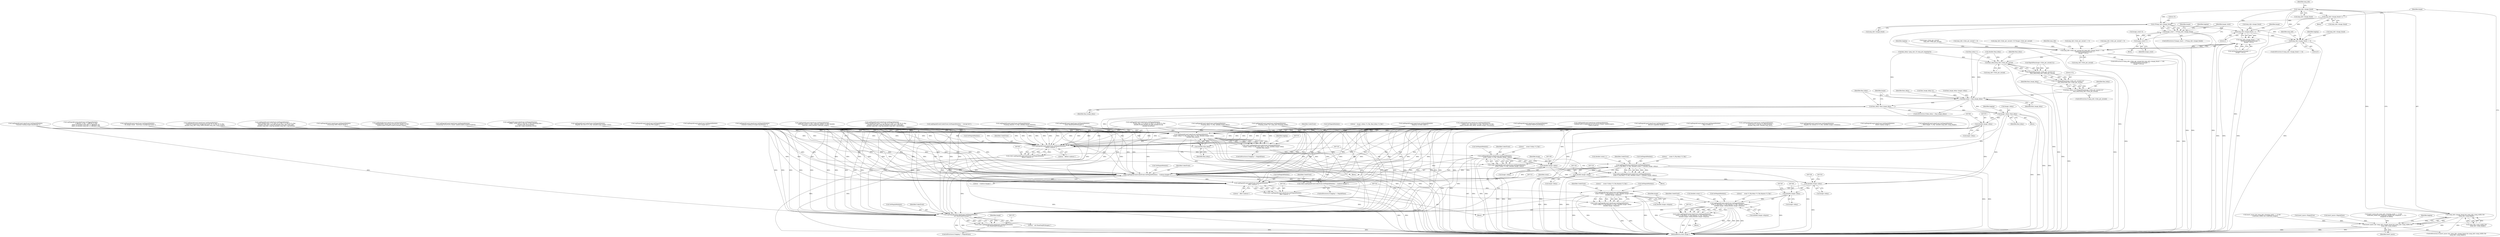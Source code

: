digraph "0_ImageMagick_22e0310345499ffe906c604428f2a3a668942b05@pointer" {
"1006704" [label="(Call,!mng_info->image_found)"];
"1006703" [label="(Call,!mng_info->image_found && (mng_info->mng_width) &&\n       (mng_info->mng_height))"];
"1006701" [label="(Call,insert_layers && !mng_info->image_found && (mng_info->mng_width) &&\n       (mng_info->mng_height))"];
"1006828" [label="(Call,mng_info->image_found++)"];
"1006859" [label="(Call,10*mng_info->image_found)"];
"1006857" [label="(Call,image_count > 10*mng_info->image_found)"];
"1006854" [label="(Call,image_count++)"];
"1006934" [label="(Call,mng_info->image_found > 1)"];
"1006933" [label="(Call,mng_info->image_found > 1 &&\n             GetNextImageInList(image) ==\n     (Image *) NULL)"];
"1006929" [label="(Call,mng_info->ticks_per_second && mng_info->image_found > 1 &&\n             GetNextImageInList(image) ==\n     (Image *) NULL)"];
"1007018" [label="(Call,final_delay/mng_info->ticks_per_second)"];
"1007012" [label="(Call,MagickMax(image->ticks_per_second,1L)*\n            final_delay/mng_info->ticks_per_second)"];
"1007010" [label="(Call,1UL*MagickMax(image->ticks_per_second,1L)*\n            final_delay/mng_info->ticks_per_second)"];
"1007008" [label="(Call,final_delay=1UL*MagickMax(image->ticks_per_second,1L)*\n            final_delay/mng_info->ticks_per_second)"];
"1007054" [label="(Call,final_delay < final_image_delay)"];
"1007057" [label="(Call,final_delay=final_image_delay)"];
"1007060" [label="(Call,image->delay=final_delay)"];
"1007075" [label="(Call,(double) image->delay)"];
"1007071" [label="(Call,LogMagickEvent(CoderEvent,GetMagickModule(),\n        \"  image->delay=%.20g, final_delay=%.20g\",(double) image->delay,\n        (double) final_delay))"];
"1007069" [label="(Call,(void) LogMagickEvent(CoderEvent,GetMagickModule(),\n        \"  image->delay=%.20g, final_delay=%.20g\",(double) image->delay,\n        (double) final_delay))"];
"1007098" [label="(Call,LogMagickEvent(CoderEvent,GetMagickModule(),\n        \"  Before coalesce:\"))"];
"1007096" [label="(Call,(void) LogMagickEvent(CoderEvent,GetMagickModule(),\n        \"  Before coalesce:\"))"];
"1007104" [label="(Call,LogMagickEvent(CoderEvent,GetMagickModule(),\n        \"    scene 0 delay=%.20g\",(double) image->delay))"];
"1007102" [label="(Call,(void) LogMagickEvent(CoderEvent,GetMagickModule(),\n        \"    scene 0 delay=%.20g\",(double) image->delay))"];
"1007127" [label="(Call,LogMagickEvent(CoderEvent,GetMagickModule(),\n          \"    scene %.20g delay=%.20g\",(double) scene++,(double) image->delay))"];
"1007125" [label="(Call,(void) LogMagickEvent(CoderEvent,GetMagickModule(),\n          \"    scene %.20g delay=%.20g\",(double) scene++,(double) image->delay))"];
"1007156" [label="(Call,LogMagickEvent(CoderEvent,GetMagickModule(),\"  Coalesce Images\"))"];
"1007154" [label="(Call,(void) LogMagickEvent(CoderEvent,GetMagickModule(),\"  Coalesce Images\"))"];
"1007319" [label="(Call,LogMagickEvent(CoderEvent,GetMagickModule(),\n        \"  After coalesce:\"))"];
"1007317" [label="(Call,(void) LogMagickEvent(CoderEvent,GetMagickModule(),\n        \"  After coalesce:\"))"];
"1007325" [label="(Call,LogMagickEvent(CoderEvent,GetMagickModule(),\n        \"    scene 0 delay=%.20g dispose=%.20g\",(double) image->delay,\n        (double) image->dispose))"];
"1007323" [label="(Call,(void) LogMagickEvent(CoderEvent,GetMagickModule(),\n        \"    scene 0 delay=%.20g dispose=%.20g\",(double) image->delay,\n        (double) image->dispose))"];
"1007353" [label="(Call,LogMagickEvent(CoderEvent,GetMagickModule(),\n          \"    scene %.20g delay=%.20g dispose=%.20g\",(double) scene++,\n          (double) image->delay,(double) image->dispose))"];
"1007351" [label="(Call,(void) LogMagickEvent(CoderEvent,GetMagickModule(),\n          \"    scene %.20g delay=%.20g dispose=%.20g\",(double) scene++,\n          (double) image->delay,(double) image->dispose))"];
"1007377" [label="(Call,LogMagickEvent(CoderEvent,GetMagickModule(),\n      \"  exit ReadOneJNGImage();\"))"];
"1007375" [label="(Call,(void) LogMagickEvent(CoderEvent,GetMagickModule(),\n      \"  exit ReadOneJNGImage();\"))"];
"1007108" [label="(Call,(double) image->delay)"];
"1007135" [label="(Call,(double) image->delay)"];
"1007329" [label="(Call,(double) image->delay)"];
"1007361" [label="(Call,(double) image->delay)"];
"1007080" [label="(Call,(double) final_delay)"];
"1006971" [label="(Call,mng_info->image_found == 0)"];
"1007006" [label="(Identifier,mng_info)"];
"1007009" [label="(Identifier,final_delay)"];
"1007129" [label="(Call,GetMagickModule())"];
"1006935" [label="(Call,mng_info->image_found)"];
"1006854" [label="(Call,image_count++)"];
"1007159" [label="(Literal,\"  Coalesce Images\")"];
"1006893" [label="(Identifier,image)"];
"1007135" [label="(Call,(double) image->delay)"];
"1002169" [label="(Call,mng_info->ticks_per_second != 0)"];
"1007101" [label="(Literal,\"  Before coalesce:\")"];
"1007375" [label="(Call,(void) LogMagickEvent(CoderEvent,GetMagickModule(),\n      \"  exit ReadOneJNGImage();\"))"];
"1006718" [label="(Identifier,logging)"];
"1007010" [label="(Call,1UL*MagickMax(image->ticks_per_second,1L)*\n            final_delay/mng_info->ticks_per_second)"];
"1007110" [label="(Call,image->delay)"];
"1000190" [label="(Call,image_count=0)"];
"1007080" [label="(Call,(double) final_delay)"];
"1006855" [label="(Identifier,image_count)"];
"1002397" [label="(Call,insert_layers && (mng_info->framing_mode == 4) &&\n                (subframe_width) && (subframe_height))"];
"1004100" [label="(Call,LogMagickEvent(CoderEvent,GetMagickModule(),\n                \"  Skipping invisible object\"))"];
"1007059" [label="(Identifier,final_image_delay)"];
"1000864" [label="(Call,insert_layers=MagickTrue)"];
"1000372" [label="(Call,mng_info->ticks_per_second=1UL*image->ticks_per_second)"];
"1006971" [label="(Call,mng_info->image_found == 0)"];
"1006867" [label="(Identifier,logging)"];
"1003019" [label="(Call,LogMagickEvent(CoderEvent,GetMagickModule(),\n                    \"  LOOP level %.20g has %.20g iterations \",\n                    (double) loop_level, (double) loop_iters))"];
"1000269" [label="(Call,LogMagickEvent(CoderEvent,GetMagickModule(),\n    \"  Enter ReadOneMNGImage()\"))"];
"1007074" [label="(Literal,\"  image->delay=%.20g, final_delay=%.20g\")"];
"1007334" [label="(Call,(double) image->dispose)"];
"1006715" [label="(Block,)"];
"1006929" [label="(Call,mng_info->ticks_per_second && mng_info->image_found > 1 &&\n             GetNextImageInList(image) ==\n     (Image *) NULL)"];
"1007331" [label="(Call,image->delay)"];
"1007058" [label="(Identifier,final_delay)"];
"1007082" [label="(Identifier,final_delay)"];
"1007321" [label="(Call,GetMagickModule())"];
"1000357" [label="(Call,insert_layers=MagickFalse)"];
"1007323" [label="(Call,(void) LogMagickEvent(CoderEvent,GetMagickModule(),\n        \"    scene 0 delay=%.20g dispose=%.20g\",(double) image->delay,\n        (double) image->dispose))"];
"1007072" [label="(Identifier,CoderEvent)"];
"1007100" [label="(Call,GetMagickModule())"];
"1007067" [label="(Identifier,logging)"];
"1006979" [label="(Identifier,logging)"];
"1007319" [label="(Call,LogMagickEvent(CoderEvent,GetMagickModule(),\n        \"  After coalesce:\"))"];
"1007355" [label="(Call,GetMagickModule())"];
"1007019" [label="(Identifier,final_delay)"];
"1007116" [label="(Identifier,image)"];
"1006941" [label="(Identifier,image)"];
"1004327" [label="(Call,LogMagickEvent(CoderEvent,GetMagickModule(),\n                    \"  Inserted transparent background layer, W=%.20g, H=%.20g\",\n                    (double) mng_info->mng_width,(double) mng_info->mng_height))"];
"1007158" [label="(Call,GetMagickModule())"];
"1002085" [label="(Call,LogMagickEvent(CoderEvent,GetMagickModule(),\n                \"    Framing_mode=%d\",mng_info->framing_mode))"];
"1006829" [label="(Call,mng_info->image_found)"];
"1007150" [label="(ControlStructure,if (logging != MagickFalse))"];
"1000676" [label="(Call,LogMagickEvent(CoderEvent,GetMagickModule(),\n                \"  Skip to IEND.\"))"];
"1000181" [label="(Block,)"];
"1007379" [label="(Call,GetMagickModule())"];
"1007377" [label="(Call,LogMagickEvent(CoderEvent,GetMagickModule(),\n      \"  exit ReadOneJNGImage();\"))"];
"1007327" [label="(Call,GetMagickModule())"];
"1007325" [label="(Call,LogMagickEvent(CoderEvent,GetMagickModule(),\n        \"    scene 0 delay=%.20g dispose=%.20g\",(double) image->delay,\n        (double) image->dispose))"];
"1007008" [label="(Call,final_delay=1UL*MagickMax(image->ticks_per_second,1L)*\n            final_delay/mng_info->ticks_per_second)"];
"1007351" [label="(Call,(void) LogMagickEvent(CoderEvent,GetMagickModule(),\n          \"    scene %.20g delay=%.20g dispose=%.20g\",(double) scene++,\n          (double) image->delay,(double) image->dispose))"];
"1007098" [label="(Call,LogMagickEvent(CoderEvent,GetMagickModule(),\n        \"  Before coalesce:\"))"];
"1007053" [label="(ControlStructure,if (final_delay < final_image_delay))"];
"1007157" [label="(Identifier,CoderEvent)"];
"1007363" [label="(Call,image->delay)"];
"1006973" [label="(Identifier,mng_info)"];
"1004057" [label="(Call,LogMagickEvent(CoderEvent,GetMagickModule(),\n            \"  Processing %c%c%c%c chunk\",type[0],type[1],type[2],type[3]))"];
"1007085" [label="(Identifier,logging)"];
"1007137" [label="(Call,image->delay)"];
"1007342" [label="(Identifier,image)"];
"1007326" [label="(Identifier,CoderEvent)"];
"1006702" [label="(Identifier,insert_layers)"];
"1007077" [label="(Call,image->delay)"];
"1007073" [label="(Call,GetMagickModule())"];
"1002386" [label="(Call,LogMagickEvent(CoderEvent,GetMagickModule(),\n                \"   subframe_width=%.20g, subframe_height=%.20g\",(double)\n                subframe_width,(double) subframe_height))"];
"1007013" [label="(Call,MagickMax(image->ticks_per_second,1L))"];
"1000796" [label="(Call,mng_info->ticks_per_second == 0)"];
"1005756" [label="(Call,LogMagickEvent(CoderEvent,GetMagickModule(),\n                    \"    Magnify the columns to %.20g\",(double) image->columns))"];
"1002260" [label="(Call,LogMagickEvent(CoderEvent,GetMagickModule(),\n                            \"    Framing_timeout=%.20g\",(double) frame_timeout))"];
"1006700" [label="(ControlStructure,if (insert_layers && !mng_info->image_found && (mng_info->mng_width) &&\n       (mng_info->mng_height)))"];
"1007012" [label="(Call,MagickMax(image->ticks_per_second,1L)*\n            final_delay/mng_info->ticks_per_second)"];
"1007106" [label="(Call,GetMagickModule())"];
"1007378" [label="(Identifier,CoderEvent)"];
"1007356" [label="(Literal,\"    scene %.20g delay=%.20g dispose=%.20g\")"];
"1000775" [label="(Call,LogMagickEvent(CoderEvent,GetMagickModule(),\n                  \"  MNG height: %.20g\",(double) mng_info->mng_height))"];
"1007099" [label="(Identifier,CoderEvent)"];
"1006704" [label="(Call,!mng_info->image_found)"];
"1007020" [label="(Call,mng_info->ticks_per_second)"];
"1007320" [label="(Identifier,CoderEvent)"];
"1007018" [label="(Call,final_delay/mng_info->ticks_per_second)"];
"1007105" [label="(Identifier,CoderEvent)"];
"1007156" [label="(Call,LogMagickEvent(CoderEvent,GetMagickModule(),\"  Coalesce Images\"))"];
"1002305" [label="(Call,LogMagickEvent(CoderEvent,GetMagickModule(),\n                            \"    Frame_clip: L=%.20g R=%.20g T=%.20g B=%.20g\",\n                            (double) fb.left,(double) fb.right,(double) fb.top,\n                            (double) fb.bottom))"];
"1006856" [label="(ControlStructure,if (image_count > 10*mng_info->image_found))"];
"1006705" [label="(Call,mng_info->image_found)"];
"1004485" [label="(Call,LogMagickEvent(CoderEvent,GetMagickModule(),\n                \"  Insert background layer, L=%.20g, R=%.20g T=%.20g, B=%.20g\",\n                (double) mng_info->clip.left,(double) mng_info->clip.right,\n                (double) mng_info->clip.top,(double) mng_info->clip.bottom))"];
"1004342" [label="(Call,insert_layers && (mng_info->framing_mode == 3) &&\n                (subframe_width) && (subframe_height) && (simplicity == 0 ||\n                (simplicity & 0x08)))"];
"1001082" [label="(Call,(double) final_delay)"];
"1007061" [label="(Call,image->delay)"];
"1006675" [label="(Call,LogMagickEvent(CoderEvent,GetMagickModule(),\n          \"  Finished reading image datastream.\"))"];
"1006938" [label="(Literal,1)"];
"1001307" [label="(Call,LogMagickEvent(CoderEvent,GetMagickModule(),\n                          \"  x_off[%d]: %.20g,  y_off[%d]: %.20g\",\n                          object_id,(double) mng_info->x_off[object_id],\n                          object_id,(double) mng_info->y_off[object_id]))"];
"1007075" [label="(Call,(double) image->delay)"];
"1006861" [label="(Call,mng_info->image_found)"];
"1006970" [label="(ControlStructure,if (mng_info->image_found == 0))"];
"1007029" [label="(Call,final_image_delay=0)"];
"1007056" [label="(Identifier,final_image_delay)"];
"1006224" [label="(Call,LogMagickEvent(CoderEvent,GetMagickModule(),\n                    \"  Finished MAGN processing\"))"];
"1007161" [label="(Identifier,scene)"];
"1007366" [label="(Call,(double) image->dispose)"];
"1006722" [label="(Call,LogMagickEvent(CoderEvent,GetMagickModule(),\n          \"  No images found.  Inserting a background layer.\"))"];
"1007065" [label="(ControlStructure,if (logging != MagickFalse))"];
"1007127" [label="(Call,LogMagickEvent(CoderEvent,GetMagickModule(),\n          \"    scene %.20g delay=%.20g\",(double) scene++,(double) image->delay))"];
"1002199" [label="(Call,LogMagickEvent(CoderEvent,GetMagickModule(),\n                            \"    Framing_delay=%.20g\",(double) frame_delay))"];
"1006853" [label="(Block,)"];
"1007308" [label="(Block,)"];
"1007383" [label="(MethodReturn,static Image *)"];
"1006972" [label="(Call,mng_info->image_found)"];
"1007054" [label="(Call,final_delay < final_image_delay)"];
"1007064" [label="(Identifier,final_delay)"];
"1002230" [label="(Call,mng_info->ticks_per_second != 0)"];
"1007354" [label="(Identifier,CoderEvent)"];
"1001037" [label="(Call,final_delay=(png_uint_32) mng_get_long(&p[2]))"];
"1007108" [label="(Call,(double) image->delay)"];
"1006952" [label="(Call,LogMagickEvent(CoderEvent,GetMagickModule(),\n            \"  First image null\"))"];
"1007069" [label="(Call,(void) LogMagickEvent(CoderEvent,GetMagickModule(),\n        \"  image->delay=%.20g, final_delay=%.20g\",(double) image->delay,\n        (double) final_delay))"];
"1005025" [label="(Call,LogMagickEvent(CoderEvent,GetMagickModule(),\n                    \"    Allocate magnified image\"))"];
"1006910" [label="(Call,LogMagickEvent(CoderEvent,GetMagickModule(),\"  Corrupt list\"))"];
"1007361" [label="(Call,(double) image->delay)"];
"1004659" [label="(Call,LogMagickEvent(CoderEvent,GetMagickModule(),\n            \"  Seeking back to beginning of %c%c%c%c chunk\",type[0],type[1],\n            type[2],type[3]))"];
"1007104" [label="(Call,LogMagickEvent(CoderEvent,GetMagickModule(),\n        \"    scene 0 delay=%.20g\",(double) image->delay))"];
"1006710" [label="(Identifier,mng_info)"];
"1006857" [label="(Call,image_count > 10*mng_info->image_found)"];
"1002532" [label="(Call,LogMagickEvent(CoderEvent,GetMagickModule(),\n                    \"  Insert backgd layer, L=%.20g, R=%.20g T=%.20g, B=%.20g\",\n                    (double) mng_info->clip.left,(double) mng_info->clip.right,\n                    (double) mng_info->clip.top,(double) mng_info->clip.bottom))"];
"1001077" [label="(Call,LogMagickEvent(CoderEvent,GetMagickModule(),\n                  \"    repeat=%d,  final_delay=%.20g,  iterations=%.20g\",\n                  repeat,(double) final_delay, (double) image->iterations))"];
"1000457" [label="(Call,LogMagickEvent(CoderEvent,GetMagickModule(),\n           \"  Reading MNG chunk type %c%c%c%c, length: %.20g\",\n           type[0],type[1],type[2],type[3],(double) length))"];
"1006859" [label="(Call,10*mng_info->image_found)"];
"1007062" [label="(Identifier,image)"];
"1006948" [label="(Identifier,logging)"];
"1007154" [label="(Call,(void) LogMagickEvent(CoderEvent,GetMagickModule(),\"  Coalesce Images\"))"];
"1003135" [label="(Call,LogMagickEvent(CoderEvent,GetMagickModule(),\n                          \"  ENDL: LOOP level %.20g has %.20g remaining iters \",\n                            (double) loop_level,(double)\n                            mng_info->loop_count[loop_level]))"];
"1006933" [label="(Call,mng_info->image_found > 1 &&\n             GetNextImageInList(image) ==\n     (Image *) NULL)"];
"1007102" [label="(Call,(void) LogMagickEvent(CoderEvent,GetMagickModule(),\n        \"    scene 0 delay=%.20g\",(double) image->delay))"];
"1006828" [label="(Call,mng_info->image_found++)"];
"1007329" [label="(Call,(double) image->delay)"];
"1007044" [label="(Call,final_image_delay=image->delay)"];
"1005202" [label="(Call,LogMagickEvent(CoderEvent,GetMagickModule(),\n                    \"    Magnify the rows to %.20g\",(double) large_image->rows))"];
"1007328" [label="(Literal,\"    scene 0 delay=%.20g dispose=%.20g\")"];
"1007371" [label="(ControlStructure,if (logging != MagickFalse))"];
"1007382" [label="(Identifier,image)"];
"1006860" [label="(Literal,10)"];
"1006703" [label="(Call,!mng_info->image_found && (mng_info->mng_width) &&\n       (mng_info->mng_height))"];
"1006701" [label="(Call,insert_layers && !mng_info->image_found && (mng_info->mng_width) &&\n       (mng_info->mng_height))"];
"1007030" [label="(Identifier,final_image_delay)"];
"1007317" [label="(Call,(void) LogMagickEvent(CoderEvent,GetMagickModule(),\n        \"  After coalesce:\"))"];
"1007057" [label="(Call,final_delay=final_image_delay)"];
"1006928" [label="(ControlStructure,if (mng_info->ticks_per_second && mng_info->image_found > 1 &&\n             GetNextImageInList(image) ==\n     (Image *) NULL))"];
"1006858" [label="(Identifier,image_count)"];
"1007087" [label="(Block,)"];
"1007060" [label="(Call,image->delay=final_delay)"];
"1006382" [label="(Call,LogMagickEvent(CoderEvent,GetMagickModule(),\n                \"  Crop the PNG image\"))"];
"1007107" [label="(Literal,\"    scene 0 delay=%.20g\")"];
"1007011" [label="(Literal,1UL)"];
"1006939" [label="(Call,GetNextImageInList(image) ==\n     (Image *) NULL)"];
"1007357" [label="(Call,(double) scene++)"];
"1006934" [label="(Call,mng_info->image_found > 1)"];
"1000369" [label="(Call,final_delay=1)"];
"1007380" [label="(Literal,\"  exit ReadOneJNGImage();\")"];
"1007055" [label="(Identifier,final_delay)"];
"1006834" [label="(Identifier,image)"];
"1006696" [label="(Call,LogMagickEvent(CoderEvent,GetMagickModule(),\n      \"  Finished reading all image datastreams.\"))"];
"1007096" [label="(Call,(void) LogMagickEvent(CoderEvent,GetMagickModule(),\n        \"  Before coalesce:\"))"];
"1005735" [label="(Call,LogMagickEvent(CoderEvent,GetMagickModule(),\n                    \"    Delete original image\"))"];
"1007120" [label="(Block,)"];
"1007130" [label="(Literal,\"    scene %.20g delay=%.20g\")"];
"1007353" [label="(Call,LogMagickEvent(CoderEvent,GetMagickModule(),\n          \"    scene %.20g delay=%.20g dispose=%.20g\",(double) scene++,\n          (double) image->delay,(double) image->dispose))"];
"1006708" [label="(Call,(mng_info->mng_width) &&\n       (mng_info->mng_height))"];
"1006930" [label="(Call,mng_info->ticks_per_second)"];
"1007322" [label="(Literal,\"  After coalesce:\")"];
"1007125" [label="(Call,(void) LogMagickEvent(CoderEvent,GetMagickModule(),\n          \"    scene %.20g delay=%.20g\",(double) scene++,(double) image->delay))"];
"1006975" [label="(Literal,0)"];
"1007131" [label="(Call,(double) scene++)"];
"1004795" [label="(Call,LogMagickEvent(CoderEvent,GetMagickModule(),\n                \"  Processing MNG MAGN chunk\"))"];
"1007128" [label="(Identifier,CoderEvent)"];
"1007004" [label="(ControlStructure,if (mng_info->ticks_per_second))"];
"1000809" [label="(Call,image->ticks_per_second/\n                mng_info->ticks_per_second)"];
"1007071" [label="(Call,LogMagickEvent(CoderEvent,GetMagickModule(),\n        \"  image->delay=%.20g, final_delay=%.20g\",(double) image->delay,\n        (double) final_delay))"];
"1007346" [label="(Block,)"];
"1006704" -> "1006703"  [label="AST: "];
"1006704" -> "1006705"  [label="CFG: "];
"1006705" -> "1006704"  [label="AST: "];
"1006710" -> "1006704"  [label="CFG: "];
"1006703" -> "1006704"  [label="CFG: "];
"1006704" -> "1007383"  [label="DDG: "];
"1006704" -> "1006703"  [label="DDG: "];
"1006704" -> "1006828"  [label="DDG: "];
"1006704" -> "1006859"  [label="DDG: "];
"1006704" -> "1006934"  [label="DDG: "];
"1006704" -> "1006971"  [label="DDG: "];
"1006703" -> "1006701"  [label="AST: "];
"1006703" -> "1006708"  [label="CFG: "];
"1006708" -> "1006703"  [label="AST: "];
"1006701" -> "1006703"  [label="CFG: "];
"1006703" -> "1007383"  [label="DDG: "];
"1006703" -> "1007383"  [label="DDG: "];
"1006703" -> "1006701"  [label="DDG: "];
"1006703" -> "1006701"  [label="DDG: "];
"1006708" -> "1006703"  [label="DDG: "];
"1006708" -> "1006703"  [label="DDG: "];
"1006701" -> "1006700"  [label="AST: "];
"1006701" -> "1006702"  [label="CFG: "];
"1006702" -> "1006701"  [label="AST: "];
"1006718" -> "1006701"  [label="CFG: "];
"1006834" -> "1006701"  [label="CFG: "];
"1006701" -> "1007383"  [label="DDG: "];
"1006701" -> "1007383"  [label="DDG: "];
"1006701" -> "1007383"  [label="DDG: "];
"1000864" -> "1006701"  [label="DDG: "];
"1000357" -> "1006701"  [label="DDG: "];
"1002397" -> "1006701"  [label="DDG: "];
"1004342" -> "1006701"  [label="DDG: "];
"1006828" -> "1006715"  [label="AST: "];
"1006828" -> "1006829"  [label="CFG: "];
"1006829" -> "1006828"  [label="AST: "];
"1006834" -> "1006828"  [label="CFG: "];
"1006828" -> "1006859"  [label="DDG: "];
"1006828" -> "1006934"  [label="DDG: "];
"1006828" -> "1006971"  [label="DDG: "];
"1006859" -> "1006857"  [label="AST: "];
"1006859" -> "1006861"  [label="CFG: "];
"1006860" -> "1006859"  [label="AST: "];
"1006861" -> "1006859"  [label="AST: "];
"1006857" -> "1006859"  [label="CFG: "];
"1006859" -> "1007383"  [label="DDG: "];
"1006859" -> "1006857"  [label="DDG: "];
"1006859" -> "1006857"  [label="DDG: "];
"1006859" -> "1006934"  [label="DDG: "];
"1006859" -> "1006971"  [label="DDG: "];
"1006857" -> "1006856"  [label="AST: "];
"1006858" -> "1006857"  [label="AST: "];
"1006867" -> "1006857"  [label="CFG: "];
"1006893" -> "1006857"  [label="CFG: "];
"1006857" -> "1007383"  [label="DDG: "];
"1006857" -> "1007383"  [label="DDG: "];
"1006857" -> "1007383"  [label="DDG: "];
"1006857" -> "1006854"  [label="DDG: "];
"1006854" -> "1006857"  [label="DDG: "];
"1006854" -> "1006853"  [label="AST: "];
"1006854" -> "1006855"  [label="CFG: "];
"1006855" -> "1006854"  [label="AST: "];
"1006858" -> "1006854"  [label="CFG: "];
"1000190" -> "1006854"  [label="DDG: "];
"1006934" -> "1006933"  [label="AST: "];
"1006934" -> "1006938"  [label="CFG: "];
"1006935" -> "1006934"  [label="AST: "];
"1006938" -> "1006934"  [label="AST: "];
"1006941" -> "1006934"  [label="CFG: "];
"1006933" -> "1006934"  [label="CFG: "];
"1006934" -> "1006933"  [label="DDG: "];
"1006934" -> "1006933"  [label="DDG: "];
"1006934" -> "1006971"  [label="DDG: "];
"1006933" -> "1006929"  [label="AST: "];
"1006933" -> "1006939"  [label="CFG: "];
"1006939" -> "1006933"  [label="AST: "];
"1006929" -> "1006933"  [label="CFG: "];
"1006933" -> "1007383"  [label="DDG: "];
"1006933" -> "1007383"  [label="DDG: "];
"1006933" -> "1006929"  [label="DDG: "];
"1006933" -> "1006929"  [label="DDG: "];
"1006939" -> "1006933"  [label="DDG: "];
"1006939" -> "1006933"  [label="DDG: "];
"1006929" -> "1006928"  [label="AST: "];
"1006929" -> "1006930"  [label="CFG: "];
"1006930" -> "1006929"  [label="AST: "];
"1006948" -> "1006929"  [label="CFG: "];
"1006973" -> "1006929"  [label="CFG: "];
"1006929" -> "1007383"  [label="DDG: "];
"1006929" -> "1007383"  [label="DDG: "];
"1006929" -> "1007383"  [label="DDG: "];
"1000372" -> "1006929"  [label="DDG: "];
"1002169" -> "1006929"  [label="DDG: "];
"1000809" -> "1006929"  [label="DDG: "];
"1002230" -> "1006929"  [label="DDG: "];
"1000796" -> "1006929"  [label="DDG: "];
"1006929" -> "1007018"  [label="DDG: "];
"1007018" -> "1007012"  [label="AST: "];
"1007018" -> "1007020"  [label="CFG: "];
"1007019" -> "1007018"  [label="AST: "];
"1007020" -> "1007018"  [label="AST: "];
"1007012" -> "1007018"  [label="CFG: "];
"1007018" -> "1007383"  [label="DDG: "];
"1007018" -> "1007012"  [label="DDG: "];
"1007018" -> "1007012"  [label="DDG: "];
"1000369" -> "1007018"  [label="DDG: "];
"1001037" -> "1007018"  [label="DDG: "];
"1001082" -> "1007018"  [label="DDG: "];
"1007012" -> "1007010"  [label="AST: "];
"1007013" -> "1007012"  [label="AST: "];
"1007010" -> "1007012"  [label="CFG: "];
"1007012" -> "1007383"  [label="DDG: "];
"1007012" -> "1007383"  [label="DDG: "];
"1007012" -> "1007010"  [label="DDG: "];
"1007012" -> "1007010"  [label="DDG: "];
"1007013" -> "1007012"  [label="DDG: "];
"1007013" -> "1007012"  [label="DDG: "];
"1007010" -> "1007008"  [label="AST: "];
"1007011" -> "1007010"  [label="AST: "];
"1007008" -> "1007010"  [label="CFG: "];
"1007010" -> "1007383"  [label="DDG: "];
"1007010" -> "1007008"  [label="DDG: "];
"1007010" -> "1007008"  [label="DDG: "];
"1007008" -> "1007004"  [label="AST: "];
"1007009" -> "1007008"  [label="AST: "];
"1007030" -> "1007008"  [label="CFG: "];
"1007008" -> "1007383"  [label="DDG: "];
"1007008" -> "1007054"  [label="DDG: "];
"1007054" -> "1007053"  [label="AST: "];
"1007054" -> "1007056"  [label="CFG: "];
"1007055" -> "1007054"  [label="AST: "];
"1007056" -> "1007054"  [label="AST: "];
"1007058" -> "1007054"  [label="CFG: "];
"1007062" -> "1007054"  [label="CFG: "];
"1007054" -> "1007383"  [label="DDG: "];
"1007054" -> "1007383"  [label="DDG: "];
"1000369" -> "1007054"  [label="DDG: "];
"1001037" -> "1007054"  [label="DDG: "];
"1001082" -> "1007054"  [label="DDG: "];
"1007029" -> "1007054"  [label="DDG: "];
"1007044" -> "1007054"  [label="DDG: "];
"1007054" -> "1007057"  [label="DDG: "];
"1007054" -> "1007060"  [label="DDG: "];
"1007054" -> "1007080"  [label="DDG: "];
"1007057" -> "1007053"  [label="AST: "];
"1007057" -> "1007059"  [label="CFG: "];
"1007058" -> "1007057"  [label="AST: "];
"1007059" -> "1007057"  [label="AST: "];
"1007062" -> "1007057"  [label="CFG: "];
"1007057" -> "1007383"  [label="DDG: "];
"1007057" -> "1007060"  [label="DDG: "];
"1007057" -> "1007080"  [label="DDG: "];
"1007060" -> "1000181"  [label="AST: "];
"1007060" -> "1007064"  [label="CFG: "];
"1007061" -> "1007060"  [label="AST: "];
"1007064" -> "1007060"  [label="AST: "];
"1007067" -> "1007060"  [label="CFG: "];
"1007060" -> "1007383"  [label="DDG: "];
"1007060" -> "1007383"  [label="DDG: "];
"1007060" -> "1007075"  [label="DDG: "];
"1007060" -> "1007108"  [label="DDG: "];
"1007060" -> "1007329"  [label="DDG: "];
"1007075" -> "1007071"  [label="AST: "];
"1007075" -> "1007077"  [label="CFG: "];
"1007076" -> "1007075"  [label="AST: "];
"1007077" -> "1007075"  [label="AST: "];
"1007081" -> "1007075"  [label="CFG: "];
"1007075" -> "1007383"  [label="DDG: "];
"1007075" -> "1007071"  [label="DDG: "];
"1007075" -> "1007108"  [label="DDG: "];
"1007075" -> "1007329"  [label="DDG: "];
"1007071" -> "1007069"  [label="AST: "];
"1007071" -> "1007080"  [label="CFG: "];
"1007072" -> "1007071"  [label="AST: "];
"1007073" -> "1007071"  [label="AST: "];
"1007074" -> "1007071"  [label="AST: "];
"1007080" -> "1007071"  [label="AST: "];
"1007069" -> "1007071"  [label="CFG: "];
"1007071" -> "1007383"  [label="DDG: "];
"1007071" -> "1007383"  [label="DDG: "];
"1007071" -> "1007383"  [label="DDG: "];
"1007071" -> "1007383"  [label="DDG: "];
"1007071" -> "1007069"  [label="DDG: "];
"1007071" -> "1007069"  [label="DDG: "];
"1007071" -> "1007069"  [label="DDG: "];
"1007071" -> "1007069"  [label="DDG: "];
"1007071" -> "1007069"  [label="DDG: "];
"1003019" -> "1007071"  [label="DDG: "];
"1003135" -> "1007071"  [label="DDG: "];
"1004485" -> "1007071"  [label="DDG: "];
"1001307" -> "1007071"  [label="DDG: "];
"1002199" -> "1007071"  [label="DDG: "];
"1004100" -> "1007071"  [label="DDG: "];
"1004795" -> "1007071"  [label="DDG: "];
"1000457" -> "1007071"  [label="DDG: "];
"1000269" -> "1007071"  [label="DDG: "];
"1004327" -> "1007071"  [label="DDG: "];
"1006696" -> "1007071"  [label="DDG: "];
"1002305" -> "1007071"  [label="DDG: "];
"1002532" -> "1007071"  [label="DDG: "];
"1000676" -> "1007071"  [label="DDG: "];
"1002386" -> "1007071"  [label="DDG: "];
"1006722" -> "1007071"  [label="DDG: "];
"1000775" -> "1007071"  [label="DDG: "];
"1006675" -> "1007071"  [label="DDG: "];
"1006382" -> "1007071"  [label="DDG: "];
"1006910" -> "1007071"  [label="DDG: "];
"1005756" -> "1007071"  [label="DDG: "];
"1004659" -> "1007071"  [label="DDG: "];
"1006224" -> "1007071"  [label="DDG: "];
"1001077" -> "1007071"  [label="DDG: "];
"1005025" -> "1007071"  [label="DDG: "];
"1002260" -> "1007071"  [label="DDG: "];
"1005735" -> "1007071"  [label="DDG: "];
"1004057" -> "1007071"  [label="DDG: "];
"1006952" -> "1007071"  [label="DDG: "];
"1002085" -> "1007071"  [label="DDG: "];
"1005202" -> "1007071"  [label="DDG: "];
"1007080" -> "1007071"  [label="DDG: "];
"1007071" -> "1007098"  [label="DDG: "];
"1007071" -> "1007156"  [label="DDG: "];
"1007071" -> "1007319"  [label="DDG: "];
"1007071" -> "1007377"  [label="DDG: "];
"1007069" -> "1007065"  [label="AST: "];
"1007070" -> "1007069"  [label="AST: "];
"1007085" -> "1007069"  [label="CFG: "];
"1007069" -> "1007383"  [label="DDG: "];
"1007069" -> "1007383"  [label="DDG: "];
"1007098" -> "1007096"  [label="AST: "];
"1007098" -> "1007101"  [label="CFG: "];
"1007099" -> "1007098"  [label="AST: "];
"1007100" -> "1007098"  [label="AST: "];
"1007101" -> "1007098"  [label="AST: "];
"1007096" -> "1007098"  [label="CFG: "];
"1007098" -> "1007096"  [label="DDG: "];
"1007098" -> "1007096"  [label="DDG: "];
"1007098" -> "1007096"  [label="DDG: "];
"1003019" -> "1007098"  [label="DDG: "];
"1004485" -> "1007098"  [label="DDG: "];
"1001307" -> "1007098"  [label="DDG: "];
"1002199" -> "1007098"  [label="DDG: "];
"1004100" -> "1007098"  [label="DDG: "];
"1004795" -> "1007098"  [label="DDG: "];
"1000457" -> "1007098"  [label="DDG: "];
"1000269" -> "1007098"  [label="DDG: "];
"1004327" -> "1007098"  [label="DDG: "];
"1006696" -> "1007098"  [label="DDG: "];
"1002305" -> "1007098"  [label="DDG: "];
"1002532" -> "1007098"  [label="DDG: "];
"1000676" -> "1007098"  [label="DDG: "];
"1003135" -> "1007098"  [label="DDG: "];
"1002386" -> "1007098"  [label="DDG: "];
"1006722" -> "1007098"  [label="DDG: "];
"1000775" -> "1007098"  [label="DDG: "];
"1006675" -> "1007098"  [label="DDG: "];
"1006382" -> "1007098"  [label="DDG: "];
"1006910" -> "1007098"  [label="DDG: "];
"1005756" -> "1007098"  [label="DDG: "];
"1004659" -> "1007098"  [label="DDG: "];
"1006224" -> "1007098"  [label="DDG: "];
"1001077" -> "1007098"  [label="DDG: "];
"1005025" -> "1007098"  [label="DDG: "];
"1002260" -> "1007098"  [label="DDG: "];
"1005735" -> "1007098"  [label="DDG: "];
"1004057" -> "1007098"  [label="DDG: "];
"1006952" -> "1007098"  [label="DDG: "];
"1002085" -> "1007098"  [label="DDG: "];
"1005202" -> "1007098"  [label="DDG: "];
"1007098" -> "1007104"  [label="DDG: "];
"1007096" -> "1007087"  [label="AST: "];
"1007097" -> "1007096"  [label="AST: "];
"1007103" -> "1007096"  [label="CFG: "];
"1007096" -> "1007383"  [label="DDG: "];
"1007096" -> "1007383"  [label="DDG: "];
"1007104" -> "1007102"  [label="AST: "];
"1007104" -> "1007108"  [label="CFG: "];
"1007105" -> "1007104"  [label="AST: "];
"1007106" -> "1007104"  [label="AST: "];
"1007107" -> "1007104"  [label="AST: "];
"1007108" -> "1007104"  [label="AST: "];
"1007102" -> "1007104"  [label="CFG: "];
"1007104" -> "1007383"  [label="DDG: "];
"1007104" -> "1007383"  [label="DDG: "];
"1007104" -> "1007383"  [label="DDG: "];
"1007104" -> "1007102"  [label="DDG: "];
"1007104" -> "1007102"  [label="DDG: "];
"1007104" -> "1007102"  [label="DDG: "];
"1007104" -> "1007102"  [label="DDG: "];
"1007108" -> "1007104"  [label="DDG: "];
"1007104" -> "1007127"  [label="DDG: "];
"1007104" -> "1007156"  [label="DDG: "];
"1007104" -> "1007319"  [label="DDG: "];
"1007104" -> "1007377"  [label="DDG: "];
"1007102" -> "1007087"  [label="AST: "];
"1007103" -> "1007102"  [label="AST: "];
"1007116" -> "1007102"  [label="CFG: "];
"1007102" -> "1007383"  [label="DDG: "];
"1007102" -> "1007383"  [label="DDG: "];
"1007127" -> "1007125"  [label="AST: "];
"1007127" -> "1007135"  [label="CFG: "];
"1007128" -> "1007127"  [label="AST: "];
"1007129" -> "1007127"  [label="AST: "];
"1007130" -> "1007127"  [label="AST: "];
"1007131" -> "1007127"  [label="AST: "];
"1007135" -> "1007127"  [label="AST: "];
"1007125" -> "1007127"  [label="CFG: "];
"1007127" -> "1007383"  [label="DDG: "];
"1007127" -> "1007383"  [label="DDG: "];
"1007127" -> "1007383"  [label="DDG: "];
"1007127" -> "1007383"  [label="DDG: "];
"1007127" -> "1007125"  [label="DDG: "];
"1007127" -> "1007125"  [label="DDG: "];
"1007127" -> "1007125"  [label="DDG: "];
"1007127" -> "1007125"  [label="DDG: "];
"1007127" -> "1007125"  [label="DDG: "];
"1007135" -> "1007127"  [label="DDG: "];
"1007127" -> "1007156"  [label="DDG: "];
"1007127" -> "1007319"  [label="DDG: "];
"1007127" -> "1007377"  [label="DDG: "];
"1007125" -> "1007120"  [label="AST: "];
"1007126" -> "1007125"  [label="AST: "];
"1007116" -> "1007125"  [label="CFG: "];
"1007125" -> "1007383"  [label="DDG: "];
"1007125" -> "1007383"  [label="DDG: "];
"1007156" -> "1007154"  [label="AST: "];
"1007156" -> "1007159"  [label="CFG: "];
"1007157" -> "1007156"  [label="AST: "];
"1007158" -> "1007156"  [label="AST: "];
"1007159" -> "1007156"  [label="AST: "];
"1007154" -> "1007156"  [label="CFG: "];
"1007156" -> "1007383"  [label="DDG: "];
"1007156" -> "1007383"  [label="DDG: "];
"1007156" -> "1007154"  [label="DDG: "];
"1007156" -> "1007154"  [label="DDG: "];
"1007156" -> "1007154"  [label="DDG: "];
"1003019" -> "1007156"  [label="DDG: "];
"1004485" -> "1007156"  [label="DDG: "];
"1001307" -> "1007156"  [label="DDG: "];
"1002199" -> "1007156"  [label="DDG: "];
"1004100" -> "1007156"  [label="DDG: "];
"1004795" -> "1007156"  [label="DDG: "];
"1000457" -> "1007156"  [label="DDG: "];
"1000269" -> "1007156"  [label="DDG: "];
"1004327" -> "1007156"  [label="DDG: "];
"1006696" -> "1007156"  [label="DDG: "];
"1002305" -> "1007156"  [label="DDG: "];
"1002532" -> "1007156"  [label="DDG: "];
"1000676" -> "1007156"  [label="DDG: "];
"1003135" -> "1007156"  [label="DDG: "];
"1002386" -> "1007156"  [label="DDG: "];
"1006722" -> "1007156"  [label="DDG: "];
"1000775" -> "1007156"  [label="DDG: "];
"1006675" -> "1007156"  [label="DDG: "];
"1006382" -> "1007156"  [label="DDG: "];
"1006910" -> "1007156"  [label="DDG: "];
"1005756" -> "1007156"  [label="DDG: "];
"1004659" -> "1007156"  [label="DDG: "];
"1006224" -> "1007156"  [label="DDG: "];
"1001077" -> "1007156"  [label="DDG: "];
"1005025" -> "1007156"  [label="DDG: "];
"1002260" -> "1007156"  [label="DDG: "];
"1005735" -> "1007156"  [label="DDG: "];
"1004057" -> "1007156"  [label="DDG: "];
"1006952" -> "1007156"  [label="DDG: "];
"1002085" -> "1007156"  [label="DDG: "];
"1005202" -> "1007156"  [label="DDG: "];
"1007156" -> "1007319"  [label="DDG: "];
"1007156" -> "1007377"  [label="DDG: "];
"1007154" -> "1007150"  [label="AST: "];
"1007155" -> "1007154"  [label="AST: "];
"1007161" -> "1007154"  [label="CFG: "];
"1007154" -> "1007383"  [label="DDG: "];
"1007154" -> "1007383"  [label="DDG: "];
"1007319" -> "1007317"  [label="AST: "];
"1007319" -> "1007322"  [label="CFG: "];
"1007320" -> "1007319"  [label="AST: "];
"1007321" -> "1007319"  [label="AST: "];
"1007322" -> "1007319"  [label="AST: "];
"1007317" -> "1007319"  [label="CFG: "];
"1007319" -> "1007317"  [label="DDG: "];
"1007319" -> "1007317"  [label="DDG: "];
"1007319" -> "1007317"  [label="DDG: "];
"1003019" -> "1007319"  [label="DDG: "];
"1004485" -> "1007319"  [label="DDG: "];
"1001307" -> "1007319"  [label="DDG: "];
"1002199" -> "1007319"  [label="DDG: "];
"1004100" -> "1007319"  [label="DDG: "];
"1004795" -> "1007319"  [label="DDG: "];
"1000457" -> "1007319"  [label="DDG: "];
"1000269" -> "1007319"  [label="DDG: "];
"1004327" -> "1007319"  [label="DDG: "];
"1006696" -> "1007319"  [label="DDG: "];
"1002305" -> "1007319"  [label="DDG: "];
"1002532" -> "1007319"  [label="DDG: "];
"1000676" -> "1007319"  [label="DDG: "];
"1003135" -> "1007319"  [label="DDG: "];
"1002386" -> "1007319"  [label="DDG: "];
"1006722" -> "1007319"  [label="DDG: "];
"1000775" -> "1007319"  [label="DDG: "];
"1006675" -> "1007319"  [label="DDG: "];
"1006382" -> "1007319"  [label="DDG: "];
"1006910" -> "1007319"  [label="DDG: "];
"1005756" -> "1007319"  [label="DDG: "];
"1004659" -> "1007319"  [label="DDG: "];
"1006224" -> "1007319"  [label="DDG: "];
"1001077" -> "1007319"  [label="DDG: "];
"1005025" -> "1007319"  [label="DDG: "];
"1002260" -> "1007319"  [label="DDG: "];
"1005735" -> "1007319"  [label="DDG: "];
"1004057" -> "1007319"  [label="DDG: "];
"1006952" -> "1007319"  [label="DDG: "];
"1002085" -> "1007319"  [label="DDG: "];
"1005202" -> "1007319"  [label="DDG: "];
"1007319" -> "1007325"  [label="DDG: "];
"1007317" -> "1007308"  [label="AST: "];
"1007318" -> "1007317"  [label="AST: "];
"1007324" -> "1007317"  [label="CFG: "];
"1007317" -> "1007383"  [label="DDG: "];
"1007317" -> "1007383"  [label="DDG: "];
"1007325" -> "1007323"  [label="AST: "];
"1007325" -> "1007334"  [label="CFG: "];
"1007326" -> "1007325"  [label="AST: "];
"1007327" -> "1007325"  [label="AST: "];
"1007328" -> "1007325"  [label="AST: "];
"1007329" -> "1007325"  [label="AST: "];
"1007334" -> "1007325"  [label="AST: "];
"1007323" -> "1007325"  [label="CFG: "];
"1007325" -> "1007383"  [label="DDG: "];
"1007325" -> "1007383"  [label="DDG: "];
"1007325" -> "1007383"  [label="DDG: "];
"1007325" -> "1007383"  [label="DDG: "];
"1007325" -> "1007323"  [label="DDG: "];
"1007325" -> "1007323"  [label="DDG: "];
"1007325" -> "1007323"  [label="DDG: "];
"1007325" -> "1007323"  [label="DDG: "];
"1007325" -> "1007323"  [label="DDG: "];
"1007329" -> "1007325"  [label="DDG: "];
"1007334" -> "1007325"  [label="DDG: "];
"1007325" -> "1007353"  [label="DDG: "];
"1007325" -> "1007377"  [label="DDG: "];
"1007323" -> "1007308"  [label="AST: "];
"1007324" -> "1007323"  [label="AST: "];
"1007342" -> "1007323"  [label="CFG: "];
"1007323" -> "1007383"  [label="DDG: "];
"1007323" -> "1007383"  [label="DDG: "];
"1007353" -> "1007351"  [label="AST: "];
"1007353" -> "1007366"  [label="CFG: "];
"1007354" -> "1007353"  [label="AST: "];
"1007355" -> "1007353"  [label="AST: "];
"1007356" -> "1007353"  [label="AST: "];
"1007357" -> "1007353"  [label="AST: "];
"1007361" -> "1007353"  [label="AST: "];
"1007366" -> "1007353"  [label="AST: "];
"1007351" -> "1007353"  [label="CFG: "];
"1007353" -> "1007383"  [label="DDG: "];
"1007353" -> "1007383"  [label="DDG: "];
"1007353" -> "1007383"  [label="DDG: "];
"1007353" -> "1007383"  [label="DDG: "];
"1007353" -> "1007383"  [label="DDG: "];
"1007353" -> "1007351"  [label="DDG: "];
"1007353" -> "1007351"  [label="DDG: "];
"1007353" -> "1007351"  [label="DDG: "];
"1007353" -> "1007351"  [label="DDG: "];
"1007353" -> "1007351"  [label="DDG: "];
"1007353" -> "1007351"  [label="DDG: "];
"1007361" -> "1007353"  [label="DDG: "];
"1007366" -> "1007353"  [label="DDG: "];
"1007353" -> "1007377"  [label="DDG: "];
"1007351" -> "1007346"  [label="AST: "];
"1007352" -> "1007351"  [label="AST: "];
"1007342" -> "1007351"  [label="CFG: "];
"1007351" -> "1007383"  [label="DDG: "];
"1007351" -> "1007383"  [label="DDG: "];
"1007377" -> "1007375"  [label="AST: "];
"1007377" -> "1007380"  [label="CFG: "];
"1007378" -> "1007377"  [label="AST: "];
"1007379" -> "1007377"  [label="AST: "];
"1007380" -> "1007377"  [label="AST: "];
"1007375" -> "1007377"  [label="CFG: "];
"1007377" -> "1007383"  [label="DDG: "];
"1007377" -> "1007383"  [label="DDG: "];
"1007377" -> "1007375"  [label="DDG: "];
"1007377" -> "1007375"  [label="DDG: "];
"1007377" -> "1007375"  [label="DDG: "];
"1003019" -> "1007377"  [label="DDG: "];
"1004485" -> "1007377"  [label="DDG: "];
"1001307" -> "1007377"  [label="DDG: "];
"1002199" -> "1007377"  [label="DDG: "];
"1004100" -> "1007377"  [label="DDG: "];
"1004795" -> "1007377"  [label="DDG: "];
"1000457" -> "1007377"  [label="DDG: "];
"1000269" -> "1007377"  [label="DDG: "];
"1004327" -> "1007377"  [label="DDG: "];
"1006696" -> "1007377"  [label="DDG: "];
"1002305" -> "1007377"  [label="DDG: "];
"1002532" -> "1007377"  [label="DDG: "];
"1000676" -> "1007377"  [label="DDG: "];
"1003135" -> "1007377"  [label="DDG: "];
"1002386" -> "1007377"  [label="DDG: "];
"1006722" -> "1007377"  [label="DDG: "];
"1000775" -> "1007377"  [label="DDG: "];
"1006675" -> "1007377"  [label="DDG: "];
"1006382" -> "1007377"  [label="DDG: "];
"1006910" -> "1007377"  [label="DDG: "];
"1005756" -> "1007377"  [label="DDG: "];
"1004659" -> "1007377"  [label="DDG: "];
"1006224" -> "1007377"  [label="DDG: "];
"1001077" -> "1007377"  [label="DDG: "];
"1005025" -> "1007377"  [label="DDG: "];
"1002260" -> "1007377"  [label="DDG: "];
"1005735" -> "1007377"  [label="DDG: "];
"1004057" -> "1007377"  [label="DDG: "];
"1006952" -> "1007377"  [label="DDG: "];
"1002085" -> "1007377"  [label="DDG: "];
"1005202" -> "1007377"  [label="DDG: "];
"1007375" -> "1007371"  [label="AST: "];
"1007376" -> "1007375"  [label="AST: "];
"1007382" -> "1007375"  [label="CFG: "];
"1007375" -> "1007383"  [label="DDG: "];
"1007375" -> "1007383"  [label="DDG: "];
"1007108" -> "1007110"  [label="CFG: "];
"1007109" -> "1007108"  [label="AST: "];
"1007110" -> "1007108"  [label="AST: "];
"1007108" -> "1007383"  [label="DDG: "];
"1007108" -> "1007135"  [label="DDG: "];
"1007108" -> "1007329"  [label="DDG: "];
"1007135" -> "1007137"  [label="CFG: "];
"1007136" -> "1007135"  [label="AST: "];
"1007137" -> "1007135"  [label="AST: "];
"1007135" -> "1007383"  [label="DDG: "];
"1007135" -> "1007329"  [label="DDG: "];
"1007329" -> "1007331"  [label="CFG: "];
"1007330" -> "1007329"  [label="AST: "];
"1007331" -> "1007329"  [label="AST: "];
"1007335" -> "1007329"  [label="CFG: "];
"1007329" -> "1007383"  [label="DDG: "];
"1007329" -> "1007361"  [label="DDG: "];
"1007361" -> "1007363"  [label="CFG: "];
"1007362" -> "1007361"  [label="AST: "];
"1007363" -> "1007361"  [label="AST: "];
"1007367" -> "1007361"  [label="CFG: "];
"1007361" -> "1007383"  [label="DDG: "];
"1007080" -> "1007082"  [label="CFG: "];
"1007081" -> "1007080"  [label="AST: "];
"1007082" -> "1007080"  [label="AST: "];
"1007080" -> "1007383"  [label="DDG: "];
"1006971" -> "1006970"  [label="AST: "];
"1006971" -> "1006975"  [label="CFG: "];
"1006972" -> "1006971"  [label="AST: "];
"1006975" -> "1006971"  [label="AST: "];
"1006979" -> "1006971"  [label="CFG: "];
"1007006" -> "1006971"  [label="CFG: "];
"1006971" -> "1007383"  [label="DDG: "];
"1006971" -> "1007383"  [label="DDG: "];
}
